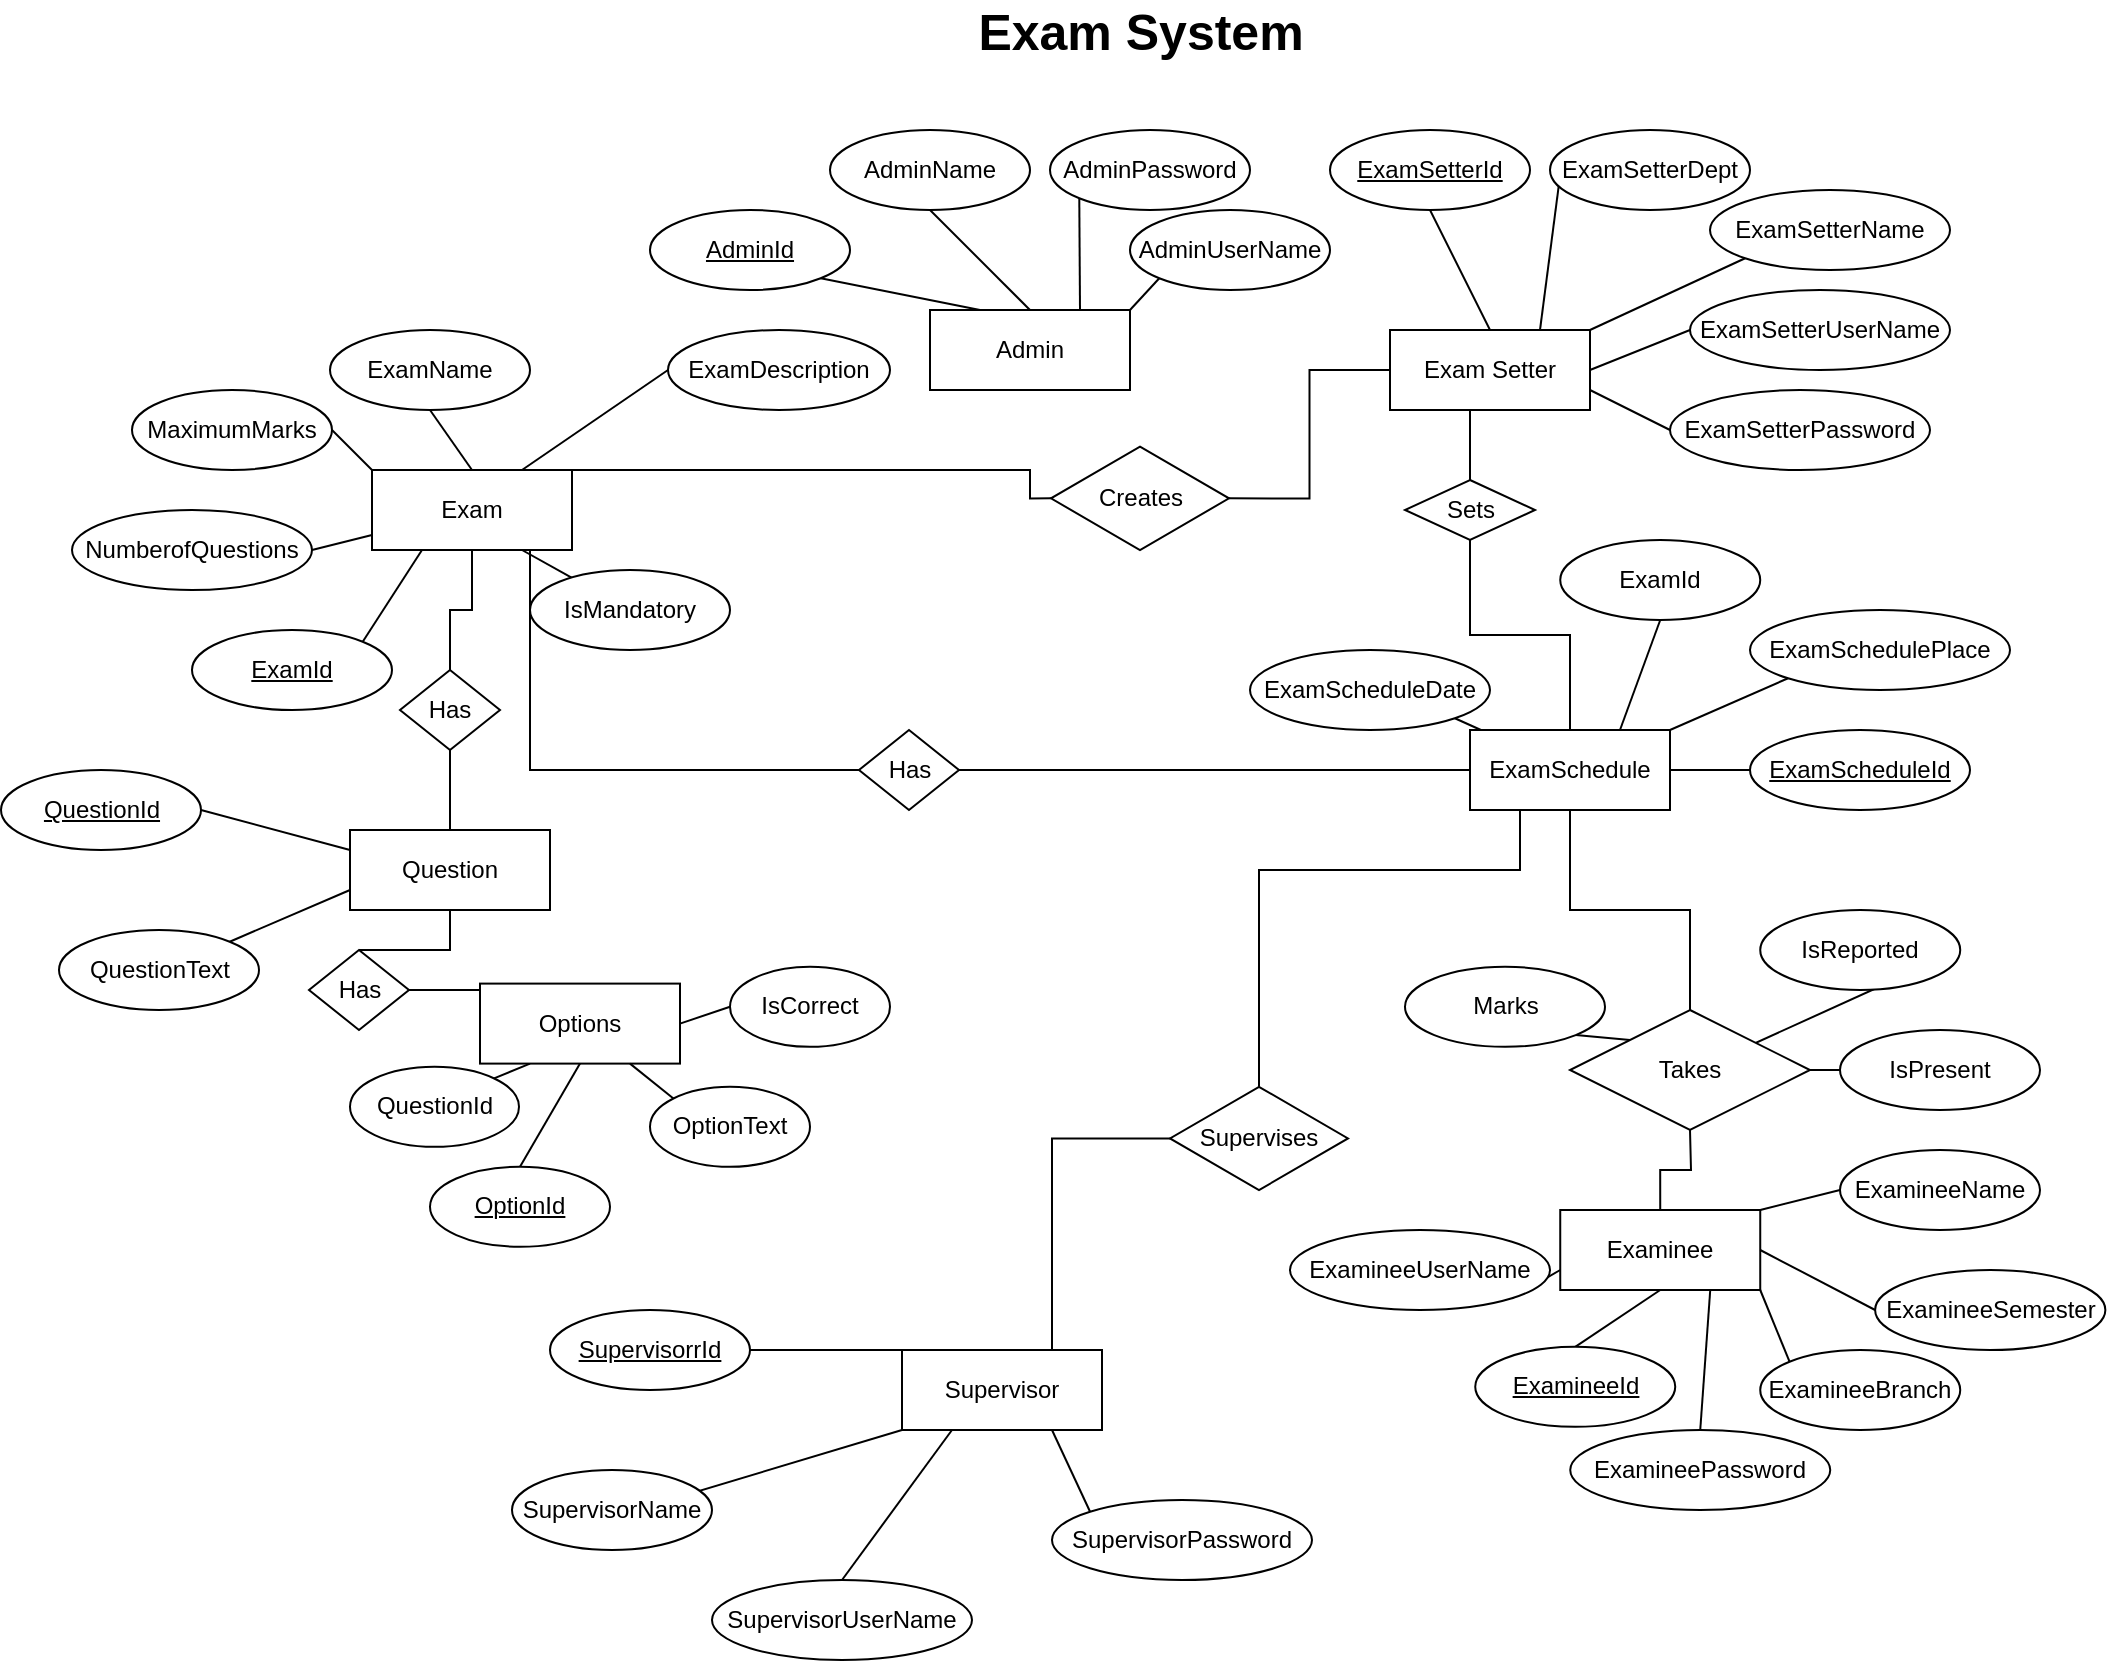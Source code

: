 <mxfile version="12.4.8" type="device"><diagram id="MHD-a7-S0B2j2zKSF9mH" name="Page-1"><mxGraphModel dx="2580" dy="1932" grid="1" gridSize="10" guides="1" tooltips="1" connect="1" arrows="1" fold="1" page="1" pageScale="1" pageWidth="850" pageHeight="1100" math="0" shadow="0"><root><mxCell id="0"/><mxCell id="1" parent="0"/><mxCell id="Gs3MEqkwNAhDfI-T0xAn-83" style="edgeStyle=none;rounded=0;orthogonalLoop=1;jettySize=auto;html=1;exitX=0.25;exitY=1;exitDx=0;exitDy=0;entryX=1;entryY=0;entryDx=0;entryDy=0;endArrow=none;endFill=0;" parent="1" source="Gs3MEqkwNAhDfI-T0xAn-1" target="Gs3MEqkwNAhDfI-T0xAn-82" edge="1"><mxGeometry relative="1" as="geometry"/></mxCell><mxCell id="Gs3MEqkwNAhDfI-T0xAn-1" value="Options" style="whiteSpace=wrap;html=1;align=center;" parent="1" vertex="1"><mxGeometry x="105" y="436.8" width="100" height="40" as="geometry"/></mxCell><mxCell id="Gs3MEqkwNAhDfI-T0xAn-138" style="edgeStyle=orthogonalEdgeStyle;rounded=0;orthogonalLoop=1;jettySize=auto;html=1;exitX=0.5;exitY=1;exitDx=0;exitDy=0;endArrow=none;endFill=0;entryX=0.5;entryY=0;entryDx=0;entryDy=0;" parent="1" source="Gs3MEqkwNAhDfI-T0xAn-2" target="0X9zZBDobKdbqn5e-h2x-17" edge="1"><mxGeometry relative="1" as="geometry"><mxPoint x="190" y="540" as="targetPoint"/></mxGeometry></mxCell><mxCell id="Gs3MEqkwNAhDfI-T0xAn-2" value="Question" style="whiteSpace=wrap;html=1;align=center;" parent="1" vertex="1"><mxGeometry x="40" y="360" width="100" height="40" as="geometry"/></mxCell><mxCell id="Gs3MEqkwNAhDfI-T0xAn-140" style="edgeStyle=none;rounded=0;orthogonalLoop=1;jettySize=auto;html=1;exitX=0.75;exitY=1;exitDx=0;exitDy=0;endArrow=none;endFill=0;" parent="1" source="Gs3MEqkwNAhDfI-T0xAn-3" target="Gs3MEqkwNAhDfI-T0xAn-139" edge="1"><mxGeometry relative="1" as="geometry"/></mxCell><mxCell id="0X9zZBDobKdbqn5e-h2x-13" style="edgeStyle=orthogonalEdgeStyle;rounded=0;orthogonalLoop=1;jettySize=auto;html=1;exitX=0.5;exitY=1;exitDx=0;exitDy=0;entryX=0;entryY=0.5;entryDx=0;entryDy=0;endArrow=none;endFill=0;" edge="1" parent="1" source="Gs3MEqkwNAhDfI-T0xAn-3" target="0X9zZBDobKdbqn5e-h2x-9"><mxGeometry relative="1" as="geometry"><Array as="points"><mxPoint x="101" y="210"/><mxPoint x="130" y="210"/><mxPoint x="130" y="330"/></Array></mxGeometry></mxCell><mxCell id="0X9zZBDobKdbqn5e-h2x-37" style="edgeStyle=none;rounded=0;orthogonalLoop=1;jettySize=auto;html=1;exitX=0.75;exitY=0;exitDx=0;exitDy=0;entryX=0;entryY=0.5;entryDx=0;entryDy=0;endArrow=none;endFill=0;" edge="1" parent="1" source="Gs3MEqkwNAhDfI-T0xAn-3" target="0X9zZBDobKdbqn5e-h2x-36"><mxGeometry relative="1" as="geometry"/></mxCell><mxCell id="0X9zZBDobKdbqn5e-h2x-71" style="edgeStyle=orthogonalEdgeStyle;rounded=0;orthogonalLoop=1;jettySize=auto;html=1;entryX=0.5;entryY=0;entryDx=0;entryDy=0;endArrow=none;endFill=0;exitX=0.5;exitY=1;exitDx=0;exitDy=0;" edge="1" parent="1" source="Gs3MEqkwNAhDfI-T0xAn-3" target="0X9zZBDobKdbqn5e-h2x-16"><mxGeometry relative="1" as="geometry"><mxPoint x="90" y="230" as="sourcePoint"/></mxGeometry></mxCell><mxCell id="Gs3MEqkwNAhDfI-T0xAn-3" value="Exam" style="whiteSpace=wrap;html=1;align=center;" parent="1" vertex="1"><mxGeometry x="51" y="180" width="100" height="40" as="geometry"/></mxCell><mxCell id="0X9zZBDobKdbqn5e-h2x-11" style="edgeStyle=orthogonalEdgeStyle;rounded=0;orthogonalLoop=1;jettySize=auto;html=1;exitX=0.5;exitY=1;exitDx=0;exitDy=0;entryX=0.5;entryY=0;entryDx=0;entryDy=0;endArrow=none;endFill=0;" edge="1" parent="1" source="Gs3MEqkwNAhDfI-T0xAn-6" target="0X9zZBDobKdbqn5e-h2x-10"><mxGeometry relative="1" as="geometry"/></mxCell><mxCell id="Gs3MEqkwNAhDfI-T0xAn-6" value="Exam Setter" style="whiteSpace=wrap;html=1;align=center;" parent="1" vertex="1"><mxGeometry x="560" y="110" width="100" height="40" as="geometry"/></mxCell><mxCell id="Gs3MEqkwNAhDfI-T0xAn-48" style="edgeStyle=none;rounded=0;orthogonalLoop=1;jettySize=auto;html=1;exitX=0.5;exitY=0;exitDx=0;exitDy=0;entryX=0.5;entryY=1;entryDx=0;entryDy=0;endArrow=none;endFill=0;" parent="1" source="Gs3MEqkwNAhDfI-T0xAn-7" target="Gs3MEqkwNAhDfI-T0xAn-47" edge="1"><mxGeometry relative="1" as="geometry"/></mxCell><mxCell id="Gs3MEqkwNAhDfI-T0xAn-7" value="Admin" style="whiteSpace=wrap;html=1;align=center;" parent="1" vertex="1"><mxGeometry x="330" y="100" width="100" height="40" as="geometry"/></mxCell><mxCell id="Gs3MEqkwNAhDfI-T0xAn-20" style="edgeStyle=none;rounded=0;orthogonalLoop=1;jettySize=auto;html=1;exitX=0.5;exitY=0;exitDx=0;exitDy=0;entryX=0.5;entryY=1;entryDx=0;entryDy=0;endArrow=none;endFill=0;" parent="1" source="Gs3MEqkwNAhDfI-T0xAn-8" target="Gs3MEqkwNAhDfI-T0xAn-1" edge="1"><mxGeometry relative="1" as="geometry"/></mxCell><mxCell id="Gs3MEqkwNAhDfI-T0xAn-8" value="OptionId" style="ellipse;whiteSpace=wrap;html=1;align=center;fontStyle=4;" parent="1" vertex="1"><mxGeometry x="80" y="528.4" width="90" height="40" as="geometry"/></mxCell><mxCell id="Gs3MEqkwNAhDfI-T0xAn-22" style="edgeStyle=none;rounded=0;orthogonalLoop=1;jettySize=auto;html=1;exitX=1;exitY=0;exitDx=0;exitDy=0;entryX=0.25;entryY=1;entryDx=0;entryDy=0;endArrow=none;endFill=0;" parent="1" source="Gs3MEqkwNAhDfI-T0xAn-10" target="Gs3MEqkwNAhDfI-T0xAn-3" edge="1"><mxGeometry relative="1" as="geometry"><mxPoint x="115.355" y="261.858" as="sourcePoint"/><mxPoint x="175" y="216" as="targetPoint"/></mxGeometry></mxCell><mxCell id="Gs3MEqkwNAhDfI-T0xAn-10" value="ExamId" style="ellipse;whiteSpace=wrap;html=1;align=center;fontStyle=4;" parent="1" vertex="1"><mxGeometry x="-39" y="260" width="100" height="40" as="geometry"/></mxCell><mxCell id="Gs3MEqkwNAhDfI-T0xAn-18" style="edgeStyle=none;rounded=0;orthogonalLoop=1;jettySize=auto;html=1;exitX=0.5;exitY=1;exitDx=0;exitDy=0;entryX=0.5;entryY=0;entryDx=0;entryDy=0;endArrow=none;endFill=0;" parent="1" source="Gs3MEqkwNAhDfI-T0xAn-12" target="Gs3MEqkwNAhDfI-T0xAn-6" edge="1"><mxGeometry relative="1" as="geometry"/></mxCell><mxCell id="Gs3MEqkwNAhDfI-T0xAn-12" value="ExamSetterId" style="ellipse;whiteSpace=wrap;html=1;align=center;fontStyle=4;" parent="1" vertex="1"><mxGeometry x="530" y="10" width="100" height="40" as="geometry"/></mxCell><mxCell id="Gs3MEqkwNAhDfI-T0xAn-16" style="rounded=0;orthogonalLoop=1;jettySize=auto;html=1;exitX=1;exitY=1;exitDx=0;exitDy=0;entryX=0.25;entryY=0;entryDx=0;entryDy=0;endArrow=none;endFill=0;" parent="1" source="Gs3MEqkwNAhDfI-T0xAn-13" target="Gs3MEqkwNAhDfI-T0xAn-7" edge="1"><mxGeometry relative="1" as="geometry"/></mxCell><mxCell id="Gs3MEqkwNAhDfI-T0xAn-13" value="AdminId" style="ellipse;whiteSpace=wrap;html=1;align=center;fontStyle=4;" parent="1" vertex="1"><mxGeometry x="190" y="50" width="100" height="40" as="geometry"/></mxCell><mxCell id="Gs3MEqkwNAhDfI-T0xAn-21" style="edgeStyle=none;rounded=0;orthogonalLoop=1;jettySize=auto;html=1;exitX=1;exitY=0.5;exitDx=0;exitDy=0;entryX=0;entryY=0.25;entryDx=0;entryDy=0;endArrow=none;endFill=0;" parent="1" source="Gs3MEqkwNAhDfI-T0xAn-15" target="Gs3MEqkwNAhDfI-T0xAn-2" edge="1"><mxGeometry relative="1" as="geometry"/></mxCell><mxCell id="Gs3MEqkwNAhDfI-T0xAn-15" value="QuestionId" style="ellipse;whiteSpace=wrap;html=1;align=center;fontStyle=4;" parent="1" vertex="1"><mxGeometry x="-134.5" y="330" width="100" height="40" as="geometry"/></mxCell><mxCell id="Gs3MEqkwNAhDfI-T0xAn-47" value="AdminName" style="ellipse;whiteSpace=wrap;html=1;align=center;" parent="1" vertex="1"><mxGeometry x="280" y="10" width="100" height="40" as="geometry"/></mxCell><mxCell id="Gs3MEqkwNAhDfI-T0xAn-98" style="edgeStyle=none;rounded=0;orthogonalLoop=1;jettySize=auto;html=1;exitX=0;exitY=1;exitDx=0;exitDy=0;entryX=0.75;entryY=0;entryDx=0;entryDy=0;endArrow=none;endFill=0;" parent="1" target="Gs3MEqkwNAhDfI-T0xAn-6" edge="1"><mxGeometry relative="1" as="geometry"><mxPoint x="644.854" y="34.226" as="sourcePoint"/></mxGeometry></mxCell><mxCell id="Gs3MEqkwNAhDfI-T0xAn-57" value="&lt;span style=&quot;white-space: normal&quot;&gt;ExamSetterDept&lt;/span&gt;" style="ellipse;whiteSpace=wrap;html=1;align=center;" parent="1" vertex="1"><mxGeometry x="640" y="10" width="100" height="40" as="geometry"/></mxCell><mxCell id="Gs3MEqkwNAhDfI-T0xAn-101" style="edgeStyle=none;rounded=0;orthogonalLoop=1;jettySize=auto;html=1;exitX=0;exitY=0.5;exitDx=0;exitDy=0;entryX=1;entryY=0.75;entryDx=0;entryDy=0;endArrow=none;endFill=0;" parent="1" source="Gs3MEqkwNAhDfI-T0xAn-58" target="Gs3MEqkwNAhDfI-T0xAn-6" edge="1"><mxGeometry relative="1" as="geometry"/></mxCell><mxCell id="Gs3MEqkwNAhDfI-T0xAn-58" value="ExamSetterPassword" style="ellipse;whiteSpace=wrap;html=1;align=center;" parent="1" vertex="1"><mxGeometry x="700" y="140" width="130" height="40" as="geometry"/></mxCell><mxCell id="Gs3MEqkwNAhDfI-T0xAn-100" style="edgeStyle=none;rounded=0;orthogonalLoop=1;jettySize=auto;html=1;exitX=0;exitY=0.5;exitDx=0;exitDy=0;entryX=1;entryY=0.5;entryDx=0;entryDy=0;endArrow=none;endFill=0;" parent="1" source="Gs3MEqkwNAhDfI-T0xAn-59" target="Gs3MEqkwNAhDfI-T0xAn-6" edge="1"><mxGeometry relative="1" as="geometry"/></mxCell><mxCell id="Gs3MEqkwNAhDfI-T0xAn-59" value="ExamSetterUserName" style="ellipse;whiteSpace=wrap;html=1;align=center;" parent="1" vertex="1"><mxGeometry x="710" y="90" width="130" height="40" as="geometry"/></mxCell><mxCell id="Gs3MEqkwNAhDfI-T0xAn-99" style="edgeStyle=none;rounded=0;orthogonalLoop=1;jettySize=auto;html=1;exitX=0;exitY=1;exitDx=0;exitDy=0;entryX=1;entryY=0;entryDx=0;entryDy=0;endArrow=none;endFill=0;" parent="1" source="Gs3MEqkwNAhDfI-T0xAn-60" target="Gs3MEqkwNAhDfI-T0xAn-6" edge="1"><mxGeometry relative="1" as="geometry"/></mxCell><mxCell id="Gs3MEqkwNAhDfI-T0xAn-60" value="ExamSetterName" style="ellipse;whiteSpace=wrap;html=1;align=center;" parent="1" vertex="1"><mxGeometry x="720" y="40" width="120" height="40" as="geometry"/></mxCell><mxCell id="Gs3MEqkwNAhDfI-T0xAn-64" style="edgeStyle=none;rounded=0;orthogonalLoop=1;jettySize=auto;html=1;exitX=0;exitY=1;exitDx=0;exitDy=0;entryX=1;entryY=0;entryDx=0;entryDy=0;endArrow=none;endFill=0;" parent="1" source="Gs3MEqkwNAhDfI-T0xAn-61" target="Gs3MEqkwNAhDfI-T0xAn-7" edge="1"><mxGeometry relative="1" as="geometry"/></mxCell><mxCell id="Gs3MEqkwNAhDfI-T0xAn-61" value="AdminUserName" style="ellipse;whiteSpace=wrap;html=1;align=center;" parent="1" vertex="1"><mxGeometry x="430" y="50" width="100" height="40" as="geometry"/></mxCell><mxCell id="Gs3MEqkwNAhDfI-T0xAn-63" style="edgeStyle=none;rounded=0;orthogonalLoop=1;jettySize=auto;html=1;exitX=0;exitY=1;exitDx=0;exitDy=0;entryX=0.75;entryY=0;entryDx=0;entryDy=0;endArrow=none;endFill=0;" parent="1" source="Gs3MEqkwNAhDfI-T0xAn-62" target="Gs3MEqkwNAhDfI-T0xAn-7" edge="1"><mxGeometry relative="1" as="geometry"/></mxCell><mxCell id="Gs3MEqkwNAhDfI-T0xAn-62" value="AdminPassword" style="ellipse;whiteSpace=wrap;html=1;align=center;" parent="1" vertex="1"><mxGeometry x="390" y="10" width="100" height="40" as="geometry"/></mxCell><mxCell id="Gs3MEqkwNAhDfI-T0xAn-114" style="edgeStyle=orthogonalEdgeStyle;rounded=0;orthogonalLoop=1;jettySize=auto;html=1;exitX=0.5;exitY=1;exitDx=0;exitDy=0;endArrow=none;endFill=0;entryX=0.5;entryY=0;entryDx=0;entryDy=0;" parent="1" source="Gs3MEqkwNAhDfI-T0xAn-65" target="Gs3MEqkwNAhDfI-T0xAn-115" edge="1"><mxGeometry relative="1" as="geometry"><mxPoint x="580" y="400" as="targetPoint"/></mxGeometry></mxCell><mxCell id="Gs3MEqkwNAhDfI-T0xAn-65" value="ExamSchedule" style="whiteSpace=wrap;html=1;align=center;" parent="1" vertex="1"><mxGeometry x="600" y="310" width="100" height="40" as="geometry"/></mxCell><mxCell id="Gs3MEqkwNAhDfI-T0xAn-67" style="edgeStyle=orthogonalEdgeStyle;rounded=0;orthogonalLoop=1;jettySize=auto;html=1;exitX=0;exitY=0.5;exitDx=0;exitDy=0;entryX=1;entryY=0.5;entryDx=0;entryDy=0;endArrow=none;endFill=0;" parent="1" source="Gs3MEqkwNAhDfI-T0xAn-66" target="Gs3MEqkwNAhDfI-T0xAn-65" edge="1"><mxGeometry relative="1" as="geometry"/></mxCell><mxCell id="Gs3MEqkwNAhDfI-T0xAn-66" value="ExamScheduleId" style="ellipse;whiteSpace=wrap;html=1;align=center;fontStyle=4;" parent="1" vertex="1"><mxGeometry x="740" y="310" width="110" height="40" as="geometry"/></mxCell><mxCell id="Gs3MEqkwNAhDfI-T0xAn-91" style="edgeStyle=none;rounded=0;orthogonalLoop=1;jettySize=auto;html=1;exitX=0.5;exitY=1;exitDx=0;exitDy=0;entryX=0.75;entryY=0;entryDx=0;entryDy=0;endArrow=none;endFill=0;" parent="1" source="Gs3MEqkwNAhDfI-T0xAn-76" target="Gs3MEqkwNAhDfI-T0xAn-65" edge="1"><mxGeometry relative="1" as="geometry"/></mxCell><mxCell id="Gs3MEqkwNAhDfI-T0xAn-76" value="&lt;span style=&quot;white-space: normal&quot;&gt;ExamId&lt;/span&gt;" style="ellipse;whiteSpace=wrap;html=1;align=center;" parent="1" vertex="1"><mxGeometry x="645.12" y="215" width="100" height="40" as="geometry"/></mxCell><mxCell id="Gs3MEqkwNAhDfI-T0xAn-92" style="edgeStyle=none;rounded=0;orthogonalLoop=1;jettySize=auto;html=1;exitX=1;exitY=1;exitDx=0;exitDy=0;endArrow=none;endFill=0;" parent="1" source="Gs3MEqkwNAhDfI-T0xAn-78" target="Gs3MEqkwNAhDfI-T0xAn-65" edge="1"><mxGeometry relative="1" as="geometry"/></mxCell><mxCell id="Gs3MEqkwNAhDfI-T0xAn-78" value="ExamScheduleDate" style="ellipse;whiteSpace=wrap;html=1;align=center;" parent="1" vertex="1"><mxGeometry x="490" y="270" width="120" height="40" as="geometry"/></mxCell><mxCell id="0X9zZBDobKdbqn5e-h2x-2" style="rounded=0;orthogonalLoop=1;jettySize=auto;html=1;exitX=0;exitY=1;exitDx=0;exitDy=0;entryX=1;entryY=0;entryDx=0;entryDy=0;endArrow=none;endFill=0;" edge="1" parent="1" source="Gs3MEqkwNAhDfI-T0xAn-79" target="Gs3MEqkwNAhDfI-T0xAn-65"><mxGeometry relative="1" as="geometry"/></mxCell><mxCell id="Gs3MEqkwNAhDfI-T0xAn-79" value="ExamSchedulePlace" style="ellipse;whiteSpace=wrap;html=1;align=center;" parent="1" vertex="1"><mxGeometry x="740" y="250" width="130" height="40" as="geometry"/></mxCell><mxCell id="Gs3MEqkwNAhDfI-T0xAn-82" value="QuestionId" style="ellipse;whiteSpace=wrap;html=1;align=center;strokeColor=#000000;gradientColor=none;" parent="1" vertex="1"><mxGeometry x="40" y="478.4" width="84.5" height="40" as="geometry"/></mxCell><mxCell id="0X9zZBDobKdbqn5e-h2x-40" style="edgeStyle=none;rounded=0;orthogonalLoop=1;jettySize=auto;html=1;exitX=0;exitY=0.5;exitDx=0;exitDy=0;entryX=1;entryY=0.5;entryDx=0;entryDy=0;endArrow=none;endFill=0;" edge="1" parent="1" source="Gs3MEqkwNAhDfI-T0xAn-84" target="Gs3MEqkwNAhDfI-T0xAn-1"><mxGeometry relative="1" as="geometry"/></mxCell><mxCell id="Gs3MEqkwNAhDfI-T0xAn-84" value="IsCorrect" style="ellipse;whiteSpace=wrap;html=1;align=center;strokeColor=#000000;gradientColor=none;" parent="1" vertex="1"><mxGeometry x="230" y="428.4" width="80" height="40" as="geometry"/></mxCell><mxCell id="Gs3MEqkwNAhDfI-T0xAn-89" style="edgeStyle=none;rounded=0;orthogonalLoop=1;jettySize=auto;html=1;exitX=1;exitY=0;exitDx=0;exitDy=0;entryX=0;entryY=0.75;entryDx=0;entryDy=0;endArrow=none;endFill=0;" parent="1" source="Gs3MEqkwNAhDfI-T0xAn-87" target="Gs3MEqkwNAhDfI-T0xAn-2" edge="1"><mxGeometry relative="1" as="geometry"/></mxCell><mxCell id="Gs3MEqkwNAhDfI-T0xAn-87" value="QuestionText" style="ellipse;whiteSpace=wrap;html=1;align=center;strokeColor=#000000;gradientColor=none;" parent="1" vertex="1"><mxGeometry x="-105.5" y="410" width="100" height="40" as="geometry"/></mxCell><mxCell id="Gs3MEqkwNAhDfI-T0xAn-113" style="edgeStyle=orthogonalEdgeStyle;rounded=0;orthogonalLoop=1;jettySize=auto;html=1;exitX=0.5;exitY=0;exitDx=0;exitDy=0;endArrow=none;endFill=0;" parent="1" source="Gs3MEqkwNAhDfI-T0xAn-102" edge="1"><mxGeometry relative="1" as="geometry"><mxPoint x="710" y="510" as="targetPoint"/></mxGeometry></mxCell><mxCell id="Gs3MEqkwNAhDfI-T0xAn-102" value="Examinee" style="whiteSpace=wrap;html=1;align=center;" parent="1" vertex="1"><mxGeometry x="645.12" y="550" width="100" height="40" as="geometry"/></mxCell><mxCell id="Gs3MEqkwNAhDfI-T0xAn-103" style="edgeStyle=none;rounded=0;orthogonalLoop=1;jettySize=auto;html=1;exitX=0.5;exitY=0;exitDx=0;exitDy=0;entryX=0.5;entryY=1;entryDx=0;entryDy=0;endArrow=none;endFill=0;" parent="1" source="Gs3MEqkwNAhDfI-T0xAn-104" target="Gs3MEqkwNAhDfI-T0xAn-102" edge="1"><mxGeometry relative="1" as="geometry"/></mxCell><mxCell id="Gs3MEqkwNAhDfI-T0xAn-104" value="ExamineeId" style="ellipse;whiteSpace=wrap;html=1;align=center;fontStyle=4;" parent="1" vertex="1"><mxGeometry x="602.62" y="618.4" width="100" height="40" as="geometry"/></mxCell><mxCell id="Gs3MEqkwNAhDfI-T0xAn-107" style="edgeStyle=none;rounded=0;orthogonalLoop=1;jettySize=auto;html=1;exitX=0.5;exitY=0;exitDx=0;exitDy=0;endArrow=none;endFill=0;entryX=0.75;entryY=1;entryDx=0;entryDy=0;" parent="1" source="Gs3MEqkwNAhDfI-T0xAn-108" edge="1" target="Gs3MEqkwNAhDfI-T0xAn-102"><mxGeometry relative="1" as="geometry"><mxPoint x="760" y="650" as="targetPoint"/></mxGeometry></mxCell><mxCell id="Gs3MEqkwNAhDfI-T0xAn-108" value="ExamineePassword" style="ellipse;whiteSpace=wrap;html=1;align=center;" parent="1" vertex="1"><mxGeometry x="650.12" y="660" width="130" height="40" as="geometry"/></mxCell><mxCell id="Gs3MEqkwNAhDfI-T0xAn-109" style="edgeStyle=none;rounded=0;orthogonalLoop=1;jettySize=auto;html=1;endArrow=none;endFill=0;entryX=0;entryY=0.75;entryDx=0;entryDy=0;exitX=1;exitY=1;exitDx=0;exitDy=0;" parent="1" source="Gs3MEqkwNAhDfI-T0xAn-110" target="Gs3MEqkwNAhDfI-T0xAn-102" edge="1"><mxGeometry relative="1" as="geometry"><mxPoint x="630.604" y="534.251" as="sourcePoint"/><mxPoint x="630" y="640" as="targetPoint"/></mxGeometry></mxCell><mxCell id="Gs3MEqkwNAhDfI-T0xAn-110" value="ExamineeUserName" style="ellipse;whiteSpace=wrap;html=1;align=center;" parent="1" vertex="1"><mxGeometry x="510" y="560" width="130" height="40" as="geometry"/></mxCell><mxCell id="Gs3MEqkwNAhDfI-T0xAn-111" style="edgeStyle=none;rounded=0;orthogonalLoop=1;jettySize=auto;html=1;exitX=0;exitY=0.5;exitDx=0;exitDy=0;entryX=1;entryY=0;entryDx=0;entryDy=0;endArrow=none;endFill=0;" parent="1" source="Gs3MEqkwNAhDfI-T0xAn-112" target="Gs3MEqkwNAhDfI-T0xAn-102" edge="1"><mxGeometry relative="1" as="geometry"/></mxCell><mxCell id="Gs3MEqkwNAhDfI-T0xAn-112" value="ExamineeName" style="ellipse;whiteSpace=wrap;html=1;align=center;" parent="1" vertex="1"><mxGeometry x="785" y="520" width="100" height="40" as="geometry"/></mxCell><mxCell id="Gs3MEqkwNAhDfI-T0xAn-119" style="edgeStyle=none;rounded=0;orthogonalLoop=1;jettySize=auto;html=1;exitX=0;exitY=1;exitDx=0;exitDy=0;entryX=1;entryY=0.5;entryDx=0;entryDy=0;endArrow=none;endFill=0;" parent="1" source="Gs3MEqkwNAhDfI-T0xAn-115" target="Gs3MEqkwNAhDfI-T0xAn-118" edge="1"><mxGeometry relative="1" as="geometry"/></mxCell><mxCell id="Gs3MEqkwNAhDfI-T0xAn-121" style="edgeStyle=none;rounded=0;orthogonalLoop=1;jettySize=auto;html=1;exitX=0;exitY=0;exitDx=0;exitDy=0;entryX=1;entryY=1;entryDx=0;entryDy=0;endArrow=none;endFill=0;" parent="1" source="Gs3MEqkwNAhDfI-T0xAn-115" target="Gs3MEqkwNAhDfI-T0xAn-120" edge="1"><mxGeometry relative="1" as="geometry"/></mxCell><mxCell id="Gs3MEqkwNAhDfI-T0xAn-115" value="Takes" style="shape=rhombus;perimeter=rhombusPerimeter;whiteSpace=wrap;html=1;align=center;" parent="1" vertex="1"><mxGeometry x="650" y="450" width="120" height="60" as="geometry"/></mxCell><mxCell id="Gs3MEqkwNAhDfI-T0xAn-117" style="edgeStyle=none;rounded=0;orthogonalLoop=1;jettySize=auto;html=1;exitX=0;exitY=0.5;exitDx=0;exitDy=0;endArrow=none;endFill=0;" parent="1" source="Gs3MEqkwNAhDfI-T0xAn-116" target="Gs3MEqkwNAhDfI-T0xAn-115" edge="1"><mxGeometry relative="1" as="geometry"/></mxCell><mxCell id="Gs3MEqkwNAhDfI-T0xAn-116" value="IsPresent" style="ellipse;whiteSpace=wrap;html=1;align=center;strokeColor=#000000;gradientColor=none;" parent="1" vertex="1"><mxGeometry x="785" y="460" width="100" height="40" as="geometry"/></mxCell><mxCell id="Gs3MEqkwNAhDfI-T0xAn-118" value="IsReported" style="ellipse;whiteSpace=wrap;html=1;align=center;strokeColor=#000000;gradientColor=none;" parent="1" vertex="1"><mxGeometry x="745.12" y="400" width="100" height="40" as="geometry"/></mxCell><mxCell id="Gs3MEqkwNAhDfI-T0xAn-120" value="Marks" style="ellipse;whiteSpace=wrap;html=1;align=center;strokeColor=#000000;gradientColor=none;" parent="1" vertex="1"><mxGeometry x="567.5" y="428.4" width="100" height="40" as="geometry"/></mxCell><mxCell id="Gs3MEqkwNAhDfI-T0xAn-126" style="edgeStyle=none;rounded=0;orthogonalLoop=1;jettySize=auto;html=1;exitX=1;exitY=0.5;exitDx=0;exitDy=0;endArrow=none;endFill=0;" parent="1" source="Gs3MEqkwNAhDfI-T0xAn-123" target="Gs3MEqkwNAhDfI-T0xAn-3" edge="1"><mxGeometry relative="1" as="geometry"/></mxCell><mxCell id="Gs3MEqkwNAhDfI-T0xAn-123" value="NumberofQuestions" style="ellipse;whiteSpace=wrap;html=1;align=center;strokeColor=#000000;gradientColor=none;" parent="1" vertex="1"><mxGeometry x="-99" y="200" width="120" height="40" as="geometry"/></mxCell><mxCell id="Gs3MEqkwNAhDfI-T0xAn-125" style="edgeStyle=none;rounded=0;orthogonalLoop=1;jettySize=auto;html=1;exitX=1;exitY=0.5;exitDx=0;exitDy=0;entryX=0;entryY=0;entryDx=0;entryDy=0;endArrow=none;endFill=0;" parent="1" source="Gs3MEqkwNAhDfI-T0xAn-124" target="Gs3MEqkwNAhDfI-T0xAn-3" edge="1"><mxGeometry relative="1" as="geometry"/></mxCell><mxCell id="Gs3MEqkwNAhDfI-T0xAn-124" value="MaximumMarks" style="ellipse;whiteSpace=wrap;html=1;align=center;strokeColor=#000000;gradientColor=none;" parent="1" vertex="1"><mxGeometry x="-69" y="140" width="100" height="40" as="geometry"/></mxCell><mxCell id="Gs3MEqkwNAhDfI-T0xAn-127" value="Supervisor" style="whiteSpace=wrap;html=1;align=center;" parent="1" vertex="1"><mxGeometry x="316" y="620" width="100" height="40" as="geometry"/></mxCell><mxCell id="Gs3MEqkwNAhDfI-T0xAn-128" style="edgeStyle=none;rounded=0;orthogonalLoop=1;jettySize=auto;html=1;entryX=0.5;entryY=0;entryDx=0;entryDy=0;endArrow=none;endFill=0;" parent="1" source="Gs3MEqkwNAhDfI-T0xAn-129" target="Gs3MEqkwNAhDfI-T0xAn-127" edge="1"><mxGeometry relative="1" as="geometry"><mxPoint x="230" y="600" as="sourcePoint"/><Array as="points"><mxPoint x="250" y="620"/></Array></mxGeometry></mxCell><mxCell id="Gs3MEqkwNAhDfI-T0xAn-129" value="SupervisorrId" style="ellipse;whiteSpace=wrap;html=1;align=center;fontStyle=4;" parent="1" vertex="1"><mxGeometry x="140" y="600" width="100" height="40" as="geometry"/></mxCell><mxCell id="Gs3MEqkwNAhDfI-T0xAn-132" style="edgeStyle=none;rounded=0;orthogonalLoop=1;jettySize=auto;html=1;exitX=0;exitY=0;exitDx=0;exitDy=0;entryX=0.75;entryY=1;entryDx=0;entryDy=0;endArrow=none;endFill=0;" parent="1" source="Gs3MEqkwNAhDfI-T0xAn-133" target="Gs3MEqkwNAhDfI-T0xAn-127" edge="1"><mxGeometry relative="1" as="geometry"><mxPoint x="226.0" y="810" as="sourcePoint"/></mxGeometry></mxCell><mxCell id="Gs3MEqkwNAhDfI-T0xAn-133" value="SupervisorPassword" style="ellipse;whiteSpace=wrap;html=1;align=center;" parent="1" vertex="1"><mxGeometry x="391" y="695" width="130" height="40" as="geometry"/></mxCell><mxCell id="Gs3MEqkwNAhDfI-T0xAn-134" style="edgeStyle=none;rounded=0;orthogonalLoop=1;jettySize=auto;html=1;exitX=0.5;exitY=0;exitDx=0;exitDy=0;entryX=0.25;entryY=1;entryDx=0;entryDy=0;endArrow=none;endFill=0;" parent="1" source="Gs3MEqkwNAhDfI-T0xAn-135" target="Gs3MEqkwNAhDfI-T0xAn-127" edge="1"><mxGeometry relative="1" as="geometry"/></mxCell><mxCell id="Gs3MEqkwNAhDfI-T0xAn-135" value="SupervisorUserName" style="ellipse;whiteSpace=wrap;html=1;align=center;" parent="1" vertex="1"><mxGeometry x="221" y="735" width="130" height="40" as="geometry"/></mxCell><mxCell id="Gs3MEqkwNAhDfI-T0xAn-136" style="edgeStyle=none;rounded=0;orthogonalLoop=1;jettySize=auto;html=1;exitX=0;exitY=1;exitDx=0;exitDy=0;entryX=0;entryY=1;entryDx=0;entryDy=0;endArrow=none;endFill=0;" parent="1" source="Gs3MEqkwNAhDfI-T0xAn-137" target="Gs3MEqkwNAhDfI-T0xAn-127" edge="1"><mxGeometry relative="1" as="geometry"/></mxCell><mxCell id="Gs3MEqkwNAhDfI-T0xAn-137" value="SupervisorName" style="ellipse;whiteSpace=wrap;html=1;align=center;" parent="1" vertex="1"><mxGeometry x="121" y="680" width="100" height="40" as="geometry"/></mxCell><mxCell id="Gs3MEqkwNAhDfI-T0xAn-139" value="IsMandatory" style="ellipse;whiteSpace=wrap;html=1;align=center;strokeColor=#000000;gradientColor=none;" parent="1" vertex="1"><mxGeometry x="130" y="230" width="100" height="40" as="geometry"/></mxCell><mxCell id="0X9zZBDobKdbqn5e-h2x-3" style="edgeStyle=orthogonalEdgeStyle;rounded=0;orthogonalLoop=1;jettySize=auto;html=1;exitX=0;exitY=0.5;exitDx=0;exitDy=0;entryX=0.75;entryY=0;entryDx=0;entryDy=0;endArrow=none;endFill=0;" edge="1" parent="1" source="0X9zZBDobKdbqn5e-h2x-1" target="Gs3MEqkwNAhDfI-T0xAn-127"><mxGeometry relative="1" as="geometry"/></mxCell><mxCell id="0X9zZBDobKdbqn5e-h2x-69" style="edgeStyle=orthogonalEdgeStyle;rounded=0;orthogonalLoop=1;jettySize=auto;html=1;exitX=0.5;exitY=0;exitDx=0;exitDy=0;entryX=0.25;entryY=1;entryDx=0;entryDy=0;endArrow=none;endFill=0;" edge="1" parent="1" source="0X9zZBDobKdbqn5e-h2x-1" target="Gs3MEqkwNAhDfI-T0xAn-65"><mxGeometry relative="1" as="geometry"><Array as="points"><mxPoint x="495" y="380"/><mxPoint x="625" y="380"/></Array></mxGeometry></mxCell><mxCell id="0X9zZBDobKdbqn5e-h2x-1" value="Supervises" style="rhombus;whiteSpace=wrap;html=1;" vertex="1" parent="1"><mxGeometry x="450" y="488.4" width="89" height="51.65" as="geometry"/></mxCell><mxCell id="0X9zZBDobKdbqn5e-h2x-68" style="edgeStyle=orthogonalEdgeStyle;rounded=0;orthogonalLoop=1;jettySize=auto;html=1;exitX=1;exitY=0.5;exitDx=0;exitDy=0;entryX=0;entryY=0.5;entryDx=0;entryDy=0;endArrow=none;endFill=0;" edge="1" parent="1" source="0X9zZBDobKdbqn5e-h2x-9" target="Gs3MEqkwNAhDfI-T0xAn-65"><mxGeometry relative="1" as="geometry"/></mxCell><mxCell id="0X9zZBDobKdbqn5e-h2x-9" value="Has" style="rhombus;whiteSpace=wrap;html=1;" vertex="1" parent="1"><mxGeometry x="294.5" y="310" width="50" height="40" as="geometry"/></mxCell><mxCell id="0X9zZBDobKdbqn5e-h2x-12" style="edgeStyle=orthogonalEdgeStyle;rounded=0;orthogonalLoop=1;jettySize=auto;html=1;exitX=0.5;exitY=1;exitDx=0;exitDy=0;entryX=0.5;entryY=0;entryDx=0;entryDy=0;endArrow=none;endFill=0;" edge="1" parent="1" source="0X9zZBDobKdbqn5e-h2x-10" target="Gs3MEqkwNAhDfI-T0xAn-65"><mxGeometry relative="1" as="geometry"/></mxCell><mxCell id="0X9zZBDobKdbqn5e-h2x-10" value="Sets" style="rhombus;whiteSpace=wrap;html=1;" vertex="1" parent="1"><mxGeometry x="567.5" y="185" width="65" height="30" as="geometry"/></mxCell><mxCell id="0X9zZBDobKdbqn5e-h2x-72" style="edgeStyle=orthogonalEdgeStyle;rounded=0;orthogonalLoop=1;jettySize=auto;html=1;exitX=0.5;exitY=1;exitDx=0;exitDy=0;endArrow=none;endFill=0;" edge="1" parent="1" source="0X9zZBDobKdbqn5e-h2x-16" target="Gs3MEqkwNAhDfI-T0xAn-2"><mxGeometry relative="1" as="geometry"/></mxCell><mxCell id="0X9zZBDobKdbqn5e-h2x-16" value="Has" style="rhombus;whiteSpace=wrap;html=1;" vertex="1" parent="1"><mxGeometry x="65" y="280" width="50" height="40" as="geometry"/></mxCell><mxCell id="0X9zZBDobKdbqn5e-h2x-18" style="edgeStyle=orthogonalEdgeStyle;rounded=0;orthogonalLoop=1;jettySize=auto;html=1;exitX=1;exitY=0.5;exitDx=0;exitDy=0;entryX=0;entryY=0.5;entryDx=0;entryDy=0;endArrow=none;endFill=0;" edge="1" parent="1" source="0X9zZBDobKdbqn5e-h2x-17" target="Gs3MEqkwNAhDfI-T0xAn-1"><mxGeometry relative="1" as="geometry"/></mxCell><mxCell id="0X9zZBDobKdbqn5e-h2x-17" value="Has" style="rhombus;whiteSpace=wrap;html=1;" vertex="1" parent="1"><mxGeometry x="19.5" y="420" width="50" height="40" as="geometry"/></mxCell><mxCell id="0X9zZBDobKdbqn5e-h2x-33" style="edgeStyle=none;rounded=0;orthogonalLoop=1;jettySize=auto;html=1;exitX=0;exitY=0.5;exitDx=0;exitDy=0;entryX=1;entryY=0.5;entryDx=0;entryDy=0;endArrow=none;endFill=0;" edge="1" parent="1" source="0X9zZBDobKdbqn5e-h2x-30" target="Gs3MEqkwNAhDfI-T0xAn-102"><mxGeometry relative="1" as="geometry"/></mxCell><mxCell id="0X9zZBDobKdbqn5e-h2x-30" value="ExamineeSemester" style="ellipse;whiteSpace=wrap;html=1;align=center;" vertex="1" parent="1"><mxGeometry x="802.56" y="580" width="115.12" height="40" as="geometry"/></mxCell><mxCell id="0X9zZBDobKdbqn5e-h2x-32" style="rounded=0;orthogonalLoop=1;jettySize=auto;html=1;exitX=0;exitY=0;exitDx=0;exitDy=0;entryX=1;entryY=1;entryDx=0;entryDy=0;endArrow=none;endFill=0;" edge="1" parent="1" source="0X9zZBDobKdbqn5e-h2x-31" target="Gs3MEqkwNAhDfI-T0xAn-102"><mxGeometry relative="1" as="geometry"/></mxCell><mxCell id="0X9zZBDobKdbqn5e-h2x-31" value="ExamineeBranch" style="ellipse;whiteSpace=wrap;html=1;align=center;" vertex="1" parent="1"><mxGeometry x="745.12" y="620" width="100" height="40" as="geometry"/></mxCell><mxCell id="0X9zZBDobKdbqn5e-h2x-35" style="edgeStyle=none;rounded=0;orthogonalLoop=1;jettySize=auto;html=1;exitX=0.5;exitY=1;exitDx=0;exitDy=0;entryX=0.5;entryY=0;entryDx=0;entryDy=0;endArrow=none;endFill=0;" edge="1" parent="1" source="0X9zZBDobKdbqn5e-h2x-34" target="Gs3MEqkwNAhDfI-T0xAn-3"><mxGeometry relative="1" as="geometry"/></mxCell><mxCell id="0X9zZBDobKdbqn5e-h2x-34" value="ExamName" style="ellipse;whiteSpace=wrap;html=1;align=center;strokeColor=#000000;gradientColor=none;" vertex="1" parent="1"><mxGeometry x="30" y="110" width="100" height="40" as="geometry"/></mxCell><mxCell id="0X9zZBDobKdbqn5e-h2x-36" value="ExamDescription" style="ellipse;whiteSpace=wrap;html=1;align=center;strokeColor=#000000;gradientColor=none;" vertex="1" parent="1"><mxGeometry x="199" y="110" width="111" height="40" as="geometry"/></mxCell><mxCell id="0X9zZBDobKdbqn5e-h2x-44" style="edgeStyle=none;rounded=0;orthogonalLoop=1;jettySize=auto;html=1;exitX=0;exitY=0;exitDx=0;exitDy=0;entryX=0.75;entryY=1;entryDx=0;entryDy=0;endArrow=none;endFill=0;" edge="1" parent="1" source="0X9zZBDobKdbqn5e-h2x-41" target="Gs3MEqkwNAhDfI-T0xAn-1"><mxGeometry relative="1" as="geometry"/></mxCell><mxCell id="0X9zZBDobKdbqn5e-h2x-41" value="OptionText" style="ellipse;whiteSpace=wrap;html=1;align=center;strokeColor=#000000;gradientColor=none;" vertex="1" parent="1"><mxGeometry x="190" y="488.4" width="80" height="40" as="geometry"/></mxCell><mxCell id="0X9zZBDobKdbqn5e-h2x-46" style="edgeStyle=orthogonalEdgeStyle;rounded=0;orthogonalLoop=1;jettySize=auto;html=1;exitX=1;exitY=0.5;exitDx=0;exitDy=0;entryX=0;entryY=0.5;entryDx=0;entryDy=0;endArrow=none;endFill=0;" edge="1" parent="1" source="0X9zZBDobKdbqn5e-h2x-45" target="Gs3MEqkwNAhDfI-T0xAn-6"><mxGeometry relative="1" as="geometry"/></mxCell><mxCell id="0X9zZBDobKdbqn5e-h2x-47" style="edgeStyle=orthogonalEdgeStyle;rounded=0;orthogonalLoop=1;jettySize=auto;html=1;exitX=0;exitY=0.5;exitDx=0;exitDy=0;entryX=1;entryY=0.25;entryDx=0;entryDy=0;endArrow=none;endFill=0;" edge="1" parent="1" source="0X9zZBDobKdbqn5e-h2x-45" target="Gs3MEqkwNAhDfI-T0xAn-3"><mxGeometry relative="1" as="geometry"><Array as="points"><mxPoint x="380" y="194"/><mxPoint x="380" y="180"/></Array></mxGeometry></mxCell><mxCell id="0X9zZBDobKdbqn5e-h2x-45" value="Creates" style="rhombus;whiteSpace=wrap;html=1;" vertex="1" parent="1"><mxGeometry x="390.5" y="168.35" width="89" height="51.65" as="geometry"/></mxCell><mxCell id="0X9zZBDobKdbqn5e-h2x-50" value="&lt;b&gt;&lt;font style=&quot;font-size: 25px&quot;&gt;Exam System&lt;/font&gt;&lt;/b&gt;" style="text;html=1;align=center;verticalAlign=middle;resizable=0;points=[];autosize=1;" vertex="1" parent="1"><mxGeometry x="344.5" y="-50" width="180" height="20" as="geometry"/></mxCell></root></mxGraphModel></diagram></mxfile>